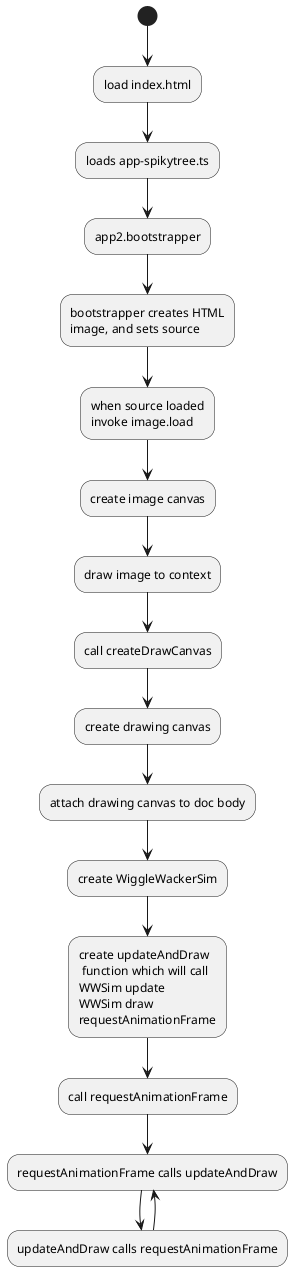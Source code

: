 @startuml

(*)  --> "load index.html"
--> loads app-spikytree.ts
--> app2.bootstrapper
--> bootstrapper creates HTML\nimage, and sets source
--> when source loaded\ninvoke image.load
--> create image canvas
--> draw image to context
--> call createDrawCanvas
--> create drawing canvas
--> attach drawing canvas to doc body
--> create WiggleWackerSim
--> create updateAndDraw\n function which will call \nWWSim update\nWWSim draw\nrequestAnimationFrame
--> call requestAnimationFrame
--> "requestAnimationFrame calls updateAndDraw" as raf
--> updateAndDraw calls requestAnimationFrame
--> raf

@enduml